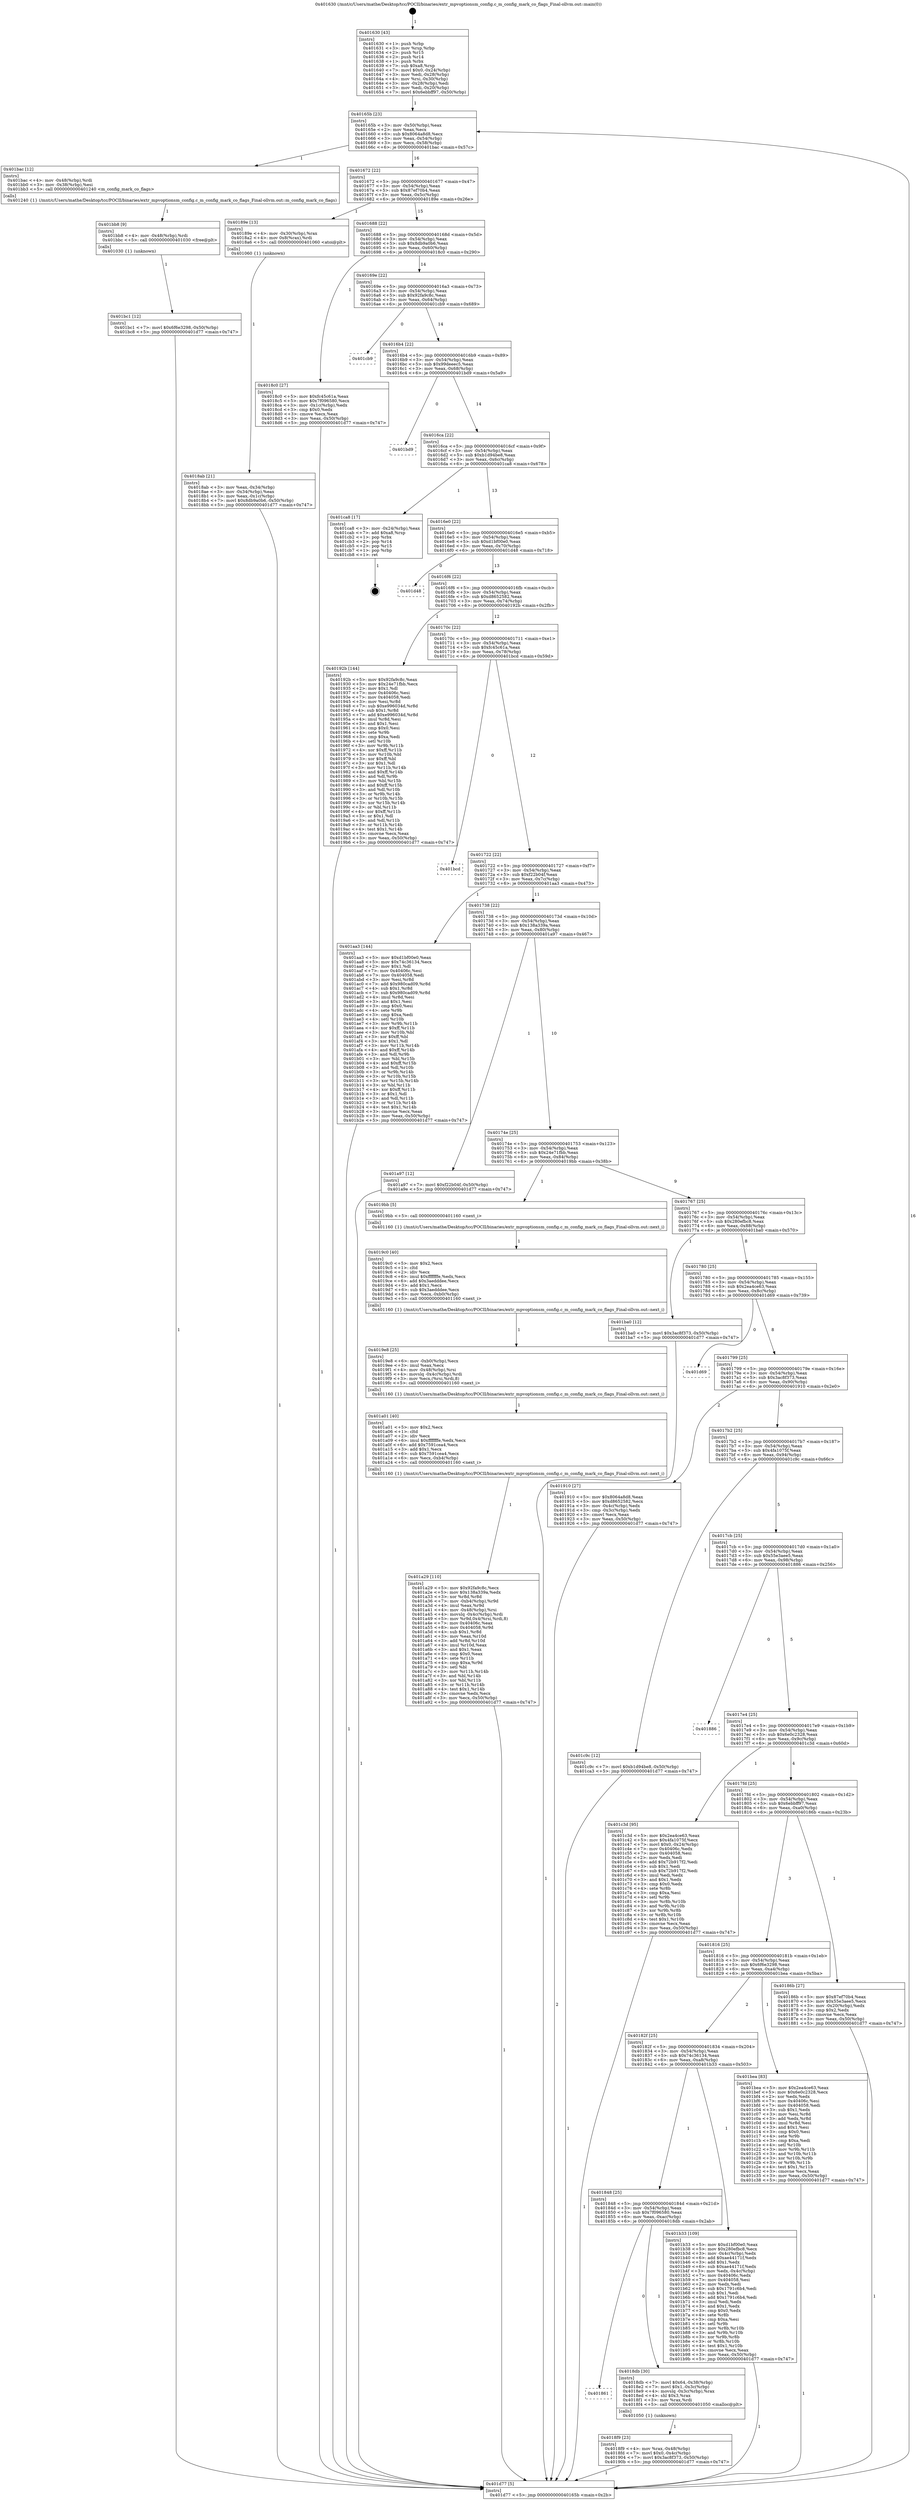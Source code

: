 digraph "0x401630" {
  label = "0x401630 (/mnt/c/Users/mathe/Desktop/tcc/POCII/binaries/extr_mpvoptionsm_config.c_m_config_mark_co_flags_Final-ollvm.out::main(0))"
  labelloc = "t"
  node[shape=record]

  Entry [label="",width=0.3,height=0.3,shape=circle,fillcolor=black,style=filled]
  "0x40165b" [label="{
     0x40165b [23]\l
     | [instrs]\l
     &nbsp;&nbsp;0x40165b \<+3\>: mov -0x50(%rbp),%eax\l
     &nbsp;&nbsp;0x40165e \<+2\>: mov %eax,%ecx\l
     &nbsp;&nbsp;0x401660 \<+6\>: sub $0x8064a8d8,%ecx\l
     &nbsp;&nbsp;0x401666 \<+3\>: mov %eax,-0x54(%rbp)\l
     &nbsp;&nbsp;0x401669 \<+3\>: mov %ecx,-0x58(%rbp)\l
     &nbsp;&nbsp;0x40166c \<+6\>: je 0000000000401bac \<main+0x57c\>\l
  }"]
  "0x401bac" [label="{
     0x401bac [12]\l
     | [instrs]\l
     &nbsp;&nbsp;0x401bac \<+4\>: mov -0x48(%rbp),%rdi\l
     &nbsp;&nbsp;0x401bb0 \<+3\>: mov -0x38(%rbp),%esi\l
     &nbsp;&nbsp;0x401bb3 \<+5\>: call 0000000000401240 \<m_config_mark_co_flags\>\l
     | [calls]\l
     &nbsp;&nbsp;0x401240 \{1\} (/mnt/c/Users/mathe/Desktop/tcc/POCII/binaries/extr_mpvoptionsm_config.c_m_config_mark_co_flags_Final-ollvm.out::m_config_mark_co_flags)\l
  }"]
  "0x401672" [label="{
     0x401672 [22]\l
     | [instrs]\l
     &nbsp;&nbsp;0x401672 \<+5\>: jmp 0000000000401677 \<main+0x47\>\l
     &nbsp;&nbsp;0x401677 \<+3\>: mov -0x54(%rbp),%eax\l
     &nbsp;&nbsp;0x40167a \<+5\>: sub $0x87ef70b4,%eax\l
     &nbsp;&nbsp;0x40167f \<+3\>: mov %eax,-0x5c(%rbp)\l
     &nbsp;&nbsp;0x401682 \<+6\>: je 000000000040189e \<main+0x26e\>\l
  }"]
  Exit [label="",width=0.3,height=0.3,shape=circle,fillcolor=black,style=filled,peripheries=2]
  "0x40189e" [label="{
     0x40189e [13]\l
     | [instrs]\l
     &nbsp;&nbsp;0x40189e \<+4\>: mov -0x30(%rbp),%rax\l
     &nbsp;&nbsp;0x4018a2 \<+4\>: mov 0x8(%rax),%rdi\l
     &nbsp;&nbsp;0x4018a6 \<+5\>: call 0000000000401060 \<atoi@plt\>\l
     | [calls]\l
     &nbsp;&nbsp;0x401060 \{1\} (unknown)\l
  }"]
  "0x401688" [label="{
     0x401688 [22]\l
     | [instrs]\l
     &nbsp;&nbsp;0x401688 \<+5\>: jmp 000000000040168d \<main+0x5d\>\l
     &nbsp;&nbsp;0x40168d \<+3\>: mov -0x54(%rbp),%eax\l
     &nbsp;&nbsp;0x401690 \<+5\>: sub $0x8db9a0b6,%eax\l
     &nbsp;&nbsp;0x401695 \<+3\>: mov %eax,-0x60(%rbp)\l
     &nbsp;&nbsp;0x401698 \<+6\>: je 00000000004018c0 \<main+0x290\>\l
  }"]
  "0x401bc1" [label="{
     0x401bc1 [12]\l
     | [instrs]\l
     &nbsp;&nbsp;0x401bc1 \<+7\>: movl $0x6f6e3298,-0x50(%rbp)\l
     &nbsp;&nbsp;0x401bc8 \<+5\>: jmp 0000000000401d77 \<main+0x747\>\l
  }"]
  "0x4018c0" [label="{
     0x4018c0 [27]\l
     | [instrs]\l
     &nbsp;&nbsp;0x4018c0 \<+5\>: mov $0xfc45c61a,%eax\l
     &nbsp;&nbsp;0x4018c5 \<+5\>: mov $0x7f096580,%ecx\l
     &nbsp;&nbsp;0x4018ca \<+3\>: mov -0x1c(%rbp),%edx\l
     &nbsp;&nbsp;0x4018cd \<+3\>: cmp $0x0,%edx\l
     &nbsp;&nbsp;0x4018d0 \<+3\>: cmove %ecx,%eax\l
     &nbsp;&nbsp;0x4018d3 \<+3\>: mov %eax,-0x50(%rbp)\l
     &nbsp;&nbsp;0x4018d6 \<+5\>: jmp 0000000000401d77 \<main+0x747\>\l
  }"]
  "0x40169e" [label="{
     0x40169e [22]\l
     | [instrs]\l
     &nbsp;&nbsp;0x40169e \<+5\>: jmp 00000000004016a3 \<main+0x73\>\l
     &nbsp;&nbsp;0x4016a3 \<+3\>: mov -0x54(%rbp),%eax\l
     &nbsp;&nbsp;0x4016a6 \<+5\>: sub $0x92fa9c8c,%eax\l
     &nbsp;&nbsp;0x4016ab \<+3\>: mov %eax,-0x64(%rbp)\l
     &nbsp;&nbsp;0x4016ae \<+6\>: je 0000000000401cb9 \<main+0x689\>\l
  }"]
  "0x401bb8" [label="{
     0x401bb8 [9]\l
     | [instrs]\l
     &nbsp;&nbsp;0x401bb8 \<+4\>: mov -0x48(%rbp),%rdi\l
     &nbsp;&nbsp;0x401bbc \<+5\>: call 0000000000401030 \<free@plt\>\l
     | [calls]\l
     &nbsp;&nbsp;0x401030 \{1\} (unknown)\l
  }"]
  "0x401cb9" [label="{
     0x401cb9\l
  }", style=dashed]
  "0x4016b4" [label="{
     0x4016b4 [22]\l
     | [instrs]\l
     &nbsp;&nbsp;0x4016b4 \<+5\>: jmp 00000000004016b9 \<main+0x89\>\l
     &nbsp;&nbsp;0x4016b9 \<+3\>: mov -0x54(%rbp),%eax\l
     &nbsp;&nbsp;0x4016bc \<+5\>: sub $0x99deeec5,%eax\l
     &nbsp;&nbsp;0x4016c1 \<+3\>: mov %eax,-0x68(%rbp)\l
     &nbsp;&nbsp;0x4016c4 \<+6\>: je 0000000000401bd9 \<main+0x5a9\>\l
  }"]
  "0x401a29" [label="{
     0x401a29 [110]\l
     | [instrs]\l
     &nbsp;&nbsp;0x401a29 \<+5\>: mov $0x92fa9c8c,%ecx\l
     &nbsp;&nbsp;0x401a2e \<+5\>: mov $0x138a339a,%edx\l
     &nbsp;&nbsp;0x401a33 \<+3\>: xor %r8d,%r8d\l
     &nbsp;&nbsp;0x401a36 \<+7\>: mov -0xb4(%rbp),%r9d\l
     &nbsp;&nbsp;0x401a3d \<+4\>: imul %eax,%r9d\l
     &nbsp;&nbsp;0x401a41 \<+4\>: mov -0x48(%rbp),%rsi\l
     &nbsp;&nbsp;0x401a45 \<+4\>: movslq -0x4c(%rbp),%rdi\l
     &nbsp;&nbsp;0x401a49 \<+5\>: mov %r9d,0x4(%rsi,%rdi,8)\l
     &nbsp;&nbsp;0x401a4e \<+7\>: mov 0x40406c,%eax\l
     &nbsp;&nbsp;0x401a55 \<+8\>: mov 0x404058,%r9d\l
     &nbsp;&nbsp;0x401a5d \<+4\>: sub $0x1,%r8d\l
     &nbsp;&nbsp;0x401a61 \<+3\>: mov %eax,%r10d\l
     &nbsp;&nbsp;0x401a64 \<+3\>: add %r8d,%r10d\l
     &nbsp;&nbsp;0x401a67 \<+4\>: imul %r10d,%eax\l
     &nbsp;&nbsp;0x401a6b \<+3\>: and $0x1,%eax\l
     &nbsp;&nbsp;0x401a6e \<+3\>: cmp $0x0,%eax\l
     &nbsp;&nbsp;0x401a71 \<+4\>: sete %r11b\l
     &nbsp;&nbsp;0x401a75 \<+4\>: cmp $0xa,%r9d\l
     &nbsp;&nbsp;0x401a79 \<+3\>: setl %bl\l
     &nbsp;&nbsp;0x401a7c \<+3\>: mov %r11b,%r14b\l
     &nbsp;&nbsp;0x401a7f \<+3\>: and %bl,%r14b\l
     &nbsp;&nbsp;0x401a82 \<+3\>: xor %bl,%r11b\l
     &nbsp;&nbsp;0x401a85 \<+3\>: or %r11b,%r14b\l
     &nbsp;&nbsp;0x401a88 \<+4\>: test $0x1,%r14b\l
     &nbsp;&nbsp;0x401a8c \<+3\>: cmovne %edx,%ecx\l
     &nbsp;&nbsp;0x401a8f \<+3\>: mov %ecx,-0x50(%rbp)\l
     &nbsp;&nbsp;0x401a92 \<+5\>: jmp 0000000000401d77 \<main+0x747\>\l
  }"]
  "0x401bd9" [label="{
     0x401bd9\l
  }", style=dashed]
  "0x4016ca" [label="{
     0x4016ca [22]\l
     | [instrs]\l
     &nbsp;&nbsp;0x4016ca \<+5\>: jmp 00000000004016cf \<main+0x9f\>\l
     &nbsp;&nbsp;0x4016cf \<+3\>: mov -0x54(%rbp),%eax\l
     &nbsp;&nbsp;0x4016d2 \<+5\>: sub $0xb1d94be8,%eax\l
     &nbsp;&nbsp;0x4016d7 \<+3\>: mov %eax,-0x6c(%rbp)\l
     &nbsp;&nbsp;0x4016da \<+6\>: je 0000000000401ca8 \<main+0x678\>\l
  }"]
  "0x401a01" [label="{
     0x401a01 [40]\l
     | [instrs]\l
     &nbsp;&nbsp;0x401a01 \<+5\>: mov $0x2,%ecx\l
     &nbsp;&nbsp;0x401a06 \<+1\>: cltd\l
     &nbsp;&nbsp;0x401a07 \<+2\>: idiv %ecx\l
     &nbsp;&nbsp;0x401a09 \<+6\>: imul $0xfffffffe,%edx,%ecx\l
     &nbsp;&nbsp;0x401a0f \<+6\>: add $0x7591cea4,%ecx\l
     &nbsp;&nbsp;0x401a15 \<+3\>: add $0x1,%ecx\l
     &nbsp;&nbsp;0x401a18 \<+6\>: sub $0x7591cea4,%ecx\l
     &nbsp;&nbsp;0x401a1e \<+6\>: mov %ecx,-0xb4(%rbp)\l
     &nbsp;&nbsp;0x401a24 \<+5\>: call 0000000000401160 \<next_i\>\l
     | [calls]\l
     &nbsp;&nbsp;0x401160 \{1\} (/mnt/c/Users/mathe/Desktop/tcc/POCII/binaries/extr_mpvoptionsm_config.c_m_config_mark_co_flags_Final-ollvm.out::next_i)\l
  }"]
  "0x401ca8" [label="{
     0x401ca8 [17]\l
     | [instrs]\l
     &nbsp;&nbsp;0x401ca8 \<+3\>: mov -0x24(%rbp),%eax\l
     &nbsp;&nbsp;0x401cab \<+7\>: add $0xa8,%rsp\l
     &nbsp;&nbsp;0x401cb2 \<+1\>: pop %rbx\l
     &nbsp;&nbsp;0x401cb3 \<+2\>: pop %r14\l
     &nbsp;&nbsp;0x401cb5 \<+2\>: pop %r15\l
     &nbsp;&nbsp;0x401cb7 \<+1\>: pop %rbp\l
     &nbsp;&nbsp;0x401cb8 \<+1\>: ret\l
  }"]
  "0x4016e0" [label="{
     0x4016e0 [22]\l
     | [instrs]\l
     &nbsp;&nbsp;0x4016e0 \<+5\>: jmp 00000000004016e5 \<main+0xb5\>\l
     &nbsp;&nbsp;0x4016e5 \<+3\>: mov -0x54(%rbp),%eax\l
     &nbsp;&nbsp;0x4016e8 \<+5\>: sub $0xd1bf00e0,%eax\l
     &nbsp;&nbsp;0x4016ed \<+3\>: mov %eax,-0x70(%rbp)\l
     &nbsp;&nbsp;0x4016f0 \<+6\>: je 0000000000401d48 \<main+0x718\>\l
  }"]
  "0x4019e8" [label="{
     0x4019e8 [25]\l
     | [instrs]\l
     &nbsp;&nbsp;0x4019e8 \<+6\>: mov -0xb0(%rbp),%ecx\l
     &nbsp;&nbsp;0x4019ee \<+3\>: imul %eax,%ecx\l
     &nbsp;&nbsp;0x4019f1 \<+4\>: mov -0x48(%rbp),%rsi\l
     &nbsp;&nbsp;0x4019f5 \<+4\>: movslq -0x4c(%rbp),%rdi\l
     &nbsp;&nbsp;0x4019f9 \<+3\>: mov %ecx,(%rsi,%rdi,8)\l
     &nbsp;&nbsp;0x4019fc \<+5\>: call 0000000000401160 \<next_i\>\l
     | [calls]\l
     &nbsp;&nbsp;0x401160 \{1\} (/mnt/c/Users/mathe/Desktop/tcc/POCII/binaries/extr_mpvoptionsm_config.c_m_config_mark_co_flags_Final-ollvm.out::next_i)\l
  }"]
  "0x401d48" [label="{
     0x401d48\l
  }", style=dashed]
  "0x4016f6" [label="{
     0x4016f6 [22]\l
     | [instrs]\l
     &nbsp;&nbsp;0x4016f6 \<+5\>: jmp 00000000004016fb \<main+0xcb\>\l
     &nbsp;&nbsp;0x4016fb \<+3\>: mov -0x54(%rbp),%eax\l
     &nbsp;&nbsp;0x4016fe \<+5\>: sub $0xd8652582,%eax\l
     &nbsp;&nbsp;0x401703 \<+3\>: mov %eax,-0x74(%rbp)\l
     &nbsp;&nbsp;0x401706 \<+6\>: je 000000000040192b \<main+0x2fb\>\l
  }"]
  "0x4019c0" [label="{
     0x4019c0 [40]\l
     | [instrs]\l
     &nbsp;&nbsp;0x4019c0 \<+5\>: mov $0x2,%ecx\l
     &nbsp;&nbsp;0x4019c5 \<+1\>: cltd\l
     &nbsp;&nbsp;0x4019c6 \<+2\>: idiv %ecx\l
     &nbsp;&nbsp;0x4019c8 \<+6\>: imul $0xfffffffe,%edx,%ecx\l
     &nbsp;&nbsp;0x4019ce \<+6\>: add $0x3aedddee,%ecx\l
     &nbsp;&nbsp;0x4019d4 \<+3\>: add $0x1,%ecx\l
     &nbsp;&nbsp;0x4019d7 \<+6\>: sub $0x3aedddee,%ecx\l
     &nbsp;&nbsp;0x4019dd \<+6\>: mov %ecx,-0xb0(%rbp)\l
     &nbsp;&nbsp;0x4019e3 \<+5\>: call 0000000000401160 \<next_i\>\l
     | [calls]\l
     &nbsp;&nbsp;0x401160 \{1\} (/mnt/c/Users/mathe/Desktop/tcc/POCII/binaries/extr_mpvoptionsm_config.c_m_config_mark_co_flags_Final-ollvm.out::next_i)\l
  }"]
  "0x40192b" [label="{
     0x40192b [144]\l
     | [instrs]\l
     &nbsp;&nbsp;0x40192b \<+5\>: mov $0x92fa9c8c,%eax\l
     &nbsp;&nbsp;0x401930 \<+5\>: mov $0x24e71fbb,%ecx\l
     &nbsp;&nbsp;0x401935 \<+2\>: mov $0x1,%dl\l
     &nbsp;&nbsp;0x401937 \<+7\>: mov 0x40406c,%esi\l
     &nbsp;&nbsp;0x40193e \<+7\>: mov 0x404058,%edi\l
     &nbsp;&nbsp;0x401945 \<+3\>: mov %esi,%r8d\l
     &nbsp;&nbsp;0x401948 \<+7\>: sub $0xe996034d,%r8d\l
     &nbsp;&nbsp;0x40194f \<+4\>: sub $0x1,%r8d\l
     &nbsp;&nbsp;0x401953 \<+7\>: add $0xe996034d,%r8d\l
     &nbsp;&nbsp;0x40195a \<+4\>: imul %r8d,%esi\l
     &nbsp;&nbsp;0x40195e \<+3\>: and $0x1,%esi\l
     &nbsp;&nbsp;0x401961 \<+3\>: cmp $0x0,%esi\l
     &nbsp;&nbsp;0x401964 \<+4\>: sete %r9b\l
     &nbsp;&nbsp;0x401968 \<+3\>: cmp $0xa,%edi\l
     &nbsp;&nbsp;0x40196b \<+4\>: setl %r10b\l
     &nbsp;&nbsp;0x40196f \<+3\>: mov %r9b,%r11b\l
     &nbsp;&nbsp;0x401972 \<+4\>: xor $0xff,%r11b\l
     &nbsp;&nbsp;0x401976 \<+3\>: mov %r10b,%bl\l
     &nbsp;&nbsp;0x401979 \<+3\>: xor $0xff,%bl\l
     &nbsp;&nbsp;0x40197c \<+3\>: xor $0x1,%dl\l
     &nbsp;&nbsp;0x40197f \<+3\>: mov %r11b,%r14b\l
     &nbsp;&nbsp;0x401982 \<+4\>: and $0xff,%r14b\l
     &nbsp;&nbsp;0x401986 \<+3\>: and %dl,%r9b\l
     &nbsp;&nbsp;0x401989 \<+3\>: mov %bl,%r15b\l
     &nbsp;&nbsp;0x40198c \<+4\>: and $0xff,%r15b\l
     &nbsp;&nbsp;0x401990 \<+3\>: and %dl,%r10b\l
     &nbsp;&nbsp;0x401993 \<+3\>: or %r9b,%r14b\l
     &nbsp;&nbsp;0x401996 \<+3\>: or %r10b,%r15b\l
     &nbsp;&nbsp;0x401999 \<+3\>: xor %r15b,%r14b\l
     &nbsp;&nbsp;0x40199c \<+3\>: or %bl,%r11b\l
     &nbsp;&nbsp;0x40199f \<+4\>: xor $0xff,%r11b\l
     &nbsp;&nbsp;0x4019a3 \<+3\>: or $0x1,%dl\l
     &nbsp;&nbsp;0x4019a6 \<+3\>: and %dl,%r11b\l
     &nbsp;&nbsp;0x4019a9 \<+3\>: or %r11b,%r14b\l
     &nbsp;&nbsp;0x4019ac \<+4\>: test $0x1,%r14b\l
     &nbsp;&nbsp;0x4019b0 \<+3\>: cmovne %ecx,%eax\l
     &nbsp;&nbsp;0x4019b3 \<+3\>: mov %eax,-0x50(%rbp)\l
     &nbsp;&nbsp;0x4019b6 \<+5\>: jmp 0000000000401d77 \<main+0x747\>\l
  }"]
  "0x40170c" [label="{
     0x40170c [22]\l
     | [instrs]\l
     &nbsp;&nbsp;0x40170c \<+5\>: jmp 0000000000401711 \<main+0xe1\>\l
     &nbsp;&nbsp;0x401711 \<+3\>: mov -0x54(%rbp),%eax\l
     &nbsp;&nbsp;0x401714 \<+5\>: sub $0xfc45c61a,%eax\l
     &nbsp;&nbsp;0x401719 \<+3\>: mov %eax,-0x78(%rbp)\l
     &nbsp;&nbsp;0x40171c \<+6\>: je 0000000000401bcd \<main+0x59d\>\l
  }"]
  "0x4018f9" [label="{
     0x4018f9 [23]\l
     | [instrs]\l
     &nbsp;&nbsp;0x4018f9 \<+4\>: mov %rax,-0x48(%rbp)\l
     &nbsp;&nbsp;0x4018fd \<+7\>: movl $0x0,-0x4c(%rbp)\l
     &nbsp;&nbsp;0x401904 \<+7\>: movl $0x3ac8f373,-0x50(%rbp)\l
     &nbsp;&nbsp;0x40190b \<+5\>: jmp 0000000000401d77 \<main+0x747\>\l
  }"]
  "0x401bcd" [label="{
     0x401bcd\l
  }", style=dashed]
  "0x401722" [label="{
     0x401722 [22]\l
     | [instrs]\l
     &nbsp;&nbsp;0x401722 \<+5\>: jmp 0000000000401727 \<main+0xf7\>\l
     &nbsp;&nbsp;0x401727 \<+3\>: mov -0x54(%rbp),%eax\l
     &nbsp;&nbsp;0x40172a \<+5\>: sub $0xf22b04f,%eax\l
     &nbsp;&nbsp;0x40172f \<+3\>: mov %eax,-0x7c(%rbp)\l
     &nbsp;&nbsp;0x401732 \<+6\>: je 0000000000401aa3 \<main+0x473\>\l
  }"]
  "0x401861" [label="{
     0x401861\l
  }", style=dashed]
  "0x401aa3" [label="{
     0x401aa3 [144]\l
     | [instrs]\l
     &nbsp;&nbsp;0x401aa3 \<+5\>: mov $0xd1bf00e0,%eax\l
     &nbsp;&nbsp;0x401aa8 \<+5\>: mov $0x74c36134,%ecx\l
     &nbsp;&nbsp;0x401aad \<+2\>: mov $0x1,%dl\l
     &nbsp;&nbsp;0x401aaf \<+7\>: mov 0x40406c,%esi\l
     &nbsp;&nbsp;0x401ab6 \<+7\>: mov 0x404058,%edi\l
     &nbsp;&nbsp;0x401abd \<+3\>: mov %esi,%r8d\l
     &nbsp;&nbsp;0x401ac0 \<+7\>: add $0x980cad09,%r8d\l
     &nbsp;&nbsp;0x401ac7 \<+4\>: sub $0x1,%r8d\l
     &nbsp;&nbsp;0x401acb \<+7\>: sub $0x980cad09,%r8d\l
     &nbsp;&nbsp;0x401ad2 \<+4\>: imul %r8d,%esi\l
     &nbsp;&nbsp;0x401ad6 \<+3\>: and $0x1,%esi\l
     &nbsp;&nbsp;0x401ad9 \<+3\>: cmp $0x0,%esi\l
     &nbsp;&nbsp;0x401adc \<+4\>: sete %r9b\l
     &nbsp;&nbsp;0x401ae0 \<+3\>: cmp $0xa,%edi\l
     &nbsp;&nbsp;0x401ae3 \<+4\>: setl %r10b\l
     &nbsp;&nbsp;0x401ae7 \<+3\>: mov %r9b,%r11b\l
     &nbsp;&nbsp;0x401aea \<+4\>: xor $0xff,%r11b\l
     &nbsp;&nbsp;0x401aee \<+3\>: mov %r10b,%bl\l
     &nbsp;&nbsp;0x401af1 \<+3\>: xor $0xff,%bl\l
     &nbsp;&nbsp;0x401af4 \<+3\>: xor $0x1,%dl\l
     &nbsp;&nbsp;0x401af7 \<+3\>: mov %r11b,%r14b\l
     &nbsp;&nbsp;0x401afa \<+4\>: and $0xff,%r14b\l
     &nbsp;&nbsp;0x401afe \<+3\>: and %dl,%r9b\l
     &nbsp;&nbsp;0x401b01 \<+3\>: mov %bl,%r15b\l
     &nbsp;&nbsp;0x401b04 \<+4\>: and $0xff,%r15b\l
     &nbsp;&nbsp;0x401b08 \<+3\>: and %dl,%r10b\l
     &nbsp;&nbsp;0x401b0b \<+3\>: or %r9b,%r14b\l
     &nbsp;&nbsp;0x401b0e \<+3\>: or %r10b,%r15b\l
     &nbsp;&nbsp;0x401b11 \<+3\>: xor %r15b,%r14b\l
     &nbsp;&nbsp;0x401b14 \<+3\>: or %bl,%r11b\l
     &nbsp;&nbsp;0x401b17 \<+4\>: xor $0xff,%r11b\l
     &nbsp;&nbsp;0x401b1b \<+3\>: or $0x1,%dl\l
     &nbsp;&nbsp;0x401b1e \<+3\>: and %dl,%r11b\l
     &nbsp;&nbsp;0x401b21 \<+3\>: or %r11b,%r14b\l
     &nbsp;&nbsp;0x401b24 \<+4\>: test $0x1,%r14b\l
     &nbsp;&nbsp;0x401b28 \<+3\>: cmovne %ecx,%eax\l
     &nbsp;&nbsp;0x401b2b \<+3\>: mov %eax,-0x50(%rbp)\l
     &nbsp;&nbsp;0x401b2e \<+5\>: jmp 0000000000401d77 \<main+0x747\>\l
  }"]
  "0x401738" [label="{
     0x401738 [22]\l
     | [instrs]\l
     &nbsp;&nbsp;0x401738 \<+5\>: jmp 000000000040173d \<main+0x10d\>\l
     &nbsp;&nbsp;0x40173d \<+3\>: mov -0x54(%rbp),%eax\l
     &nbsp;&nbsp;0x401740 \<+5\>: sub $0x138a339a,%eax\l
     &nbsp;&nbsp;0x401745 \<+3\>: mov %eax,-0x80(%rbp)\l
     &nbsp;&nbsp;0x401748 \<+6\>: je 0000000000401a97 \<main+0x467\>\l
  }"]
  "0x4018db" [label="{
     0x4018db [30]\l
     | [instrs]\l
     &nbsp;&nbsp;0x4018db \<+7\>: movl $0x64,-0x38(%rbp)\l
     &nbsp;&nbsp;0x4018e2 \<+7\>: movl $0x1,-0x3c(%rbp)\l
     &nbsp;&nbsp;0x4018e9 \<+4\>: movslq -0x3c(%rbp),%rax\l
     &nbsp;&nbsp;0x4018ed \<+4\>: shl $0x3,%rax\l
     &nbsp;&nbsp;0x4018f1 \<+3\>: mov %rax,%rdi\l
     &nbsp;&nbsp;0x4018f4 \<+5\>: call 0000000000401050 \<malloc@plt\>\l
     | [calls]\l
     &nbsp;&nbsp;0x401050 \{1\} (unknown)\l
  }"]
  "0x401a97" [label="{
     0x401a97 [12]\l
     | [instrs]\l
     &nbsp;&nbsp;0x401a97 \<+7\>: movl $0xf22b04f,-0x50(%rbp)\l
     &nbsp;&nbsp;0x401a9e \<+5\>: jmp 0000000000401d77 \<main+0x747\>\l
  }"]
  "0x40174e" [label="{
     0x40174e [25]\l
     | [instrs]\l
     &nbsp;&nbsp;0x40174e \<+5\>: jmp 0000000000401753 \<main+0x123\>\l
     &nbsp;&nbsp;0x401753 \<+3\>: mov -0x54(%rbp),%eax\l
     &nbsp;&nbsp;0x401756 \<+5\>: sub $0x24e71fbb,%eax\l
     &nbsp;&nbsp;0x40175b \<+6\>: mov %eax,-0x84(%rbp)\l
     &nbsp;&nbsp;0x401761 \<+6\>: je 00000000004019bb \<main+0x38b\>\l
  }"]
  "0x401848" [label="{
     0x401848 [25]\l
     | [instrs]\l
     &nbsp;&nbsp;0x401848 \<+5\>: jmp 000000000040184d \<main+0x21d\>\l
     &nbsp;&nbsp;0x40184d \<+3\>: mov -0x54(%rbp),%eax\l
     &nbsp;&nbsp;0x401850 \<+5\>: sub $0x7f096580,%eax\l
     &nbsp;&nbsp;0x401855 \<+6\>: mov %eax,-0xac(%rbp)\l
     &nbsp;&nbsp;0x40185b \<+6\>: je 00000000004018db \<main+0x2ab\>\l
  }"]
  "0x4019bb" [label="{
     0x4019bb [5]\l
     | [instrs]\l
     &nbsp;&nbsp;0x4019bb \<+5\>: call 0000000000401160 \<next_i\>\l
     | [calls]\l
     &nbsp;&nbsp;0x401160 \{1\} (/mnt/c/Users/mathe/Desktop/tcc/POCII/binaries/extr_mpvoptionsm_config.c_m_config_mark_co_flags_Final-ollvm.out::next_i)\l
  }"]
  "0x401767" [label="{
     0x401767 [25]\l
     | [instrs]\l
     &nbsp;&nbsp;0x401767 \<+5\>: jmp 000000000040176c \<main+0x13c\>\l
     &nbsp;&nbsp;0x40176c \<+3\>: mov -0x54(%rbp),%eax\l
     &nbsp;&nbsp;0x40176f \<+5\>: sub $0x280efbc8,%eax\l
     &nbsp;&nbsp;0x401774 \<+6\>: mov %eax,-0x88(%rbp)\l
     &nbsp;&nbsp;0x40177a \<+6\>: je 0000000000401ba0 \<main+0x570\>\l
  }"]
  "0x401b33" [label="{
     0x401b33 [109]\l
     | [instrs]\l
     &nbsp;&nbsp;0x401b33 \<+5\>: mov $0xd1bf00e0,%eax\l
     &nbsp;&nbsp;0x401b38 \<+5\>: mov $0x280efbc8,%ecx\l
     &nbsp;&nbsp;0x401b3d \<+3\>: mov -0x4c(%rbp),%edx\l
     &nbsp;&nbsp;0x401b40 \<+6\>: add $0xae44171f,%edx\l
     &nbsp;&nbsp;0x401b46 \<+3\>: add $0x1,%edx\l
     &nbsp;&nbsp;0x401b49 \<+6\>: sub $0xae44171f,%edx\l
     &nbsp;&nbsp;0x401b4f \<+3\>: mov %edx,-0x4c(%rbp)\l
     &nbsp;&nbsp;0x401b52 \<+7\>: mov 0x40406c,%edx\l
     &nbsp;&nbsp;0x401b59 \<+7\>: mov 0x404058,%esi\l
     &nbsp;&nbsp;0x401b60 \<+2\>: mov %edx,%edi\l
     &nbsp;&nbsp;0x401b62 \<+6\>: sub $0x1791c6b4,%edi\l
     &nbsp;&nbsp;0x401b68 \<+3\>: sub $0x1,%edi\l
     &nbsp;&nbsp;0x401b6b \<+6\>: add $0x1791c6b4,%edi\l
     &nbsp;&nbsp;0x401b71 \<+3\>: imul %edi,%edx\l
     &nbsp;&nbsp;0x401b74 \<+3\>: and $0x1,%edx\l
     &nbsp;&nbsp;0x401b77 \<+3\>: cmp $0x0,%edx\l
     &nbsp;&nbsp;0x401b7a \<+4\>: sete %r8b\l
     &nbsp;&nbsp;0x401b7e \<+3\>: cmp $0xa,%esi\l
     &nbsp;&nbsp;0x401b81 \<+4\>: setl %r9b\l
     &nbsp;&nbsp;0x401b85 \<+3\>: mov %r8b,%r10b\l
     &nbsp;&nbsp;0x401b88 \<+3\>: and %r9b,%r10b\l
     &nbsp;&nbsp;0x401b8b \<+3\>: xor %r9b,%r8b\l
     &nbsp;&nbsp;0x401b8e \<+3\>: or %r8b,%r10b\l
     &nbsp;&nbsp;0x401b91 \<+4\>: test $0x1,%r10b\l
     &nbsp;&nbsp;0x401b95 \<+3\>: cmovne %ecx,%eax\l
     &nbsp;&nbsp;0x401b98 \<+3\>: mov %eax,-0x50(%rbp)\l
     &nbsp;&nbsp;0x401b9b \<+5\>: jmp 0000000000401d77 \<main+0x747\>\l
  }"]
  "0x401ba0" [label="{
     0x401ba0 [12]\l
     | [instrs]\l
     &nbsp;&nbsp;0x401ba0 \<+7\>: movl $0x3ac8f373,-0x50(%rbp)\l
     &nbsp;&nbsp;0x401ba7 \<+5\>: jmp 0000000000401d77 \<main+0x747\>\l
  }"]
  "0x401780" [label="{
     0x401780 [25]\l
     | [instrs]\l
     &nbsp;&nbsp;0x401780 \<+5\>: jmp 0000000000401785 \<main+0x155\>\l
     &nbsp;&nbsp;0x401785 \<+3\>: mov -0x54(%rbp),%eax\l
     &nbsp;&nbsp;0x401788 \<+5\>: sub $0x2ea4ce63,%eax\l
     &nbsp;&nbsp;0x40178d \<+6\>: mov %eax,-0x8c(%rbp)\l
     &nbsp;&nbsp;0x401793 \<+6\>: je 0000000000401d69 \<main+0x739\>\l
  }"]
  "0x40182f" [label="{
     0x40182f [25]\l
     | [instrs]\l
     &nbsp;&nbsp;0x40182f \<+5\>: jmp 0000000000401834 \<main+0x204\>\l
     &nbsp;&nbsp;0x401834 \<+3\>: mov -0x54(%rbp),%eax\l
     &nbsp;&nbsp;0x401837 \<+5\>: sub $0x74c36134,%eax\l
     &nbsp;&nbsp;0x40183c \<+6\>: mov %eax,-0xa8(%rbp)\l
     &nbsp;&nbsp;0x401842 \<+6\>: je 0000000000401b33 \<main+0x503\>\l
  }"]
  "0x401d69" [label="{
     0x401d69\l
  }", style=dashed]
  "0x401799" [label="{
     0x401799 [25]\l
     | [instrs]\l
     &nbsp;&nbsp;0x401799 \<+5\>: jmp 000000000040179e \<main+0x16e\>\l
     &nbsp;&nbsp;0x40179e \<+3\>: mov -0x54(%rbp),%eax\l
     &nbsp;&nbsp;0x4017a1 \<+5\>: sub $0x3ac8f373,%eax\l
     &nbsp;&nbsp;0x4017a6 \<+6\>: mov %eax,-0x90(%rbp)\l
     &nbsp;&nbsp;0x4017ac \<+6\>: je 0000000000401910 \<main+0x2e0\>\l
  }"]
  "0x401bea" [label="{
     0x401bea [83]\l
     | [instrs]\l
     &nbsp;&nbsp;0x401bea \<+5\>: mov $0x2ea4ce63,%eax\l
     &nbsp;&nbsp;0x401bef \<+5\>: mov $0x6e0c2328,%ecx\l
     &nbsp;&nbsp;0x401bf4 \<+2\>: xor %edx,%edx\l
     &nbsp;&nbsp;0x401bf6 \<+7\>: mov 0x40406c,%esi\l
     &nbsp;&nbsp;0x401bfd \<+7\>: mov 0x404058,%edi\l
     &nbsp;&nbsp;0x401c04 \<+3\>: sub $0x1,%edx\l
     &nbsp;&nbsp;0x401c07 \<+3\>: mov %esi,%r8d\l
     &nbsp;&nbsp;0x401c0a \<+3\>: add %edx,%r8d\l
     &nbsp;&nbsp;0x401c0d \<+4\>: imul %r8d,%esi\l
     &nbsp;&nbsp;0x401c11 \<+3\>: and $0x1,%esi\l
     &nbsp;&nbsp;0x401c14 \<+3\>: cmp $0x0,%esi\l
     &nbsp;&nbsp;0x401c17 \<+4\>: sete %r9b\l
     &nbsp;&nbsp;0x401c1b \<+3\>: cmp $0xa,%edi\l
     &nbsp;&nbsp;0x401c1e \<+4\>: setl %r10b\l
     &nbsp;&nbsp;0x401c22 \<+3\>: mov %r9b,%r11b\l
     &nbsp;&nbsp;0x401c25 \<+3\>: and %r10b,%r11b\l
     &nbsp;&nbsp;0x401c28 \<+3\>: xor %r10b,%r9b\l
     &nbsp;&nbsp;0x401c2b \<+3\>: or %r9b,%r11b\l
     &nbsp;&nbsp;0x401c2e \<+4\>: test $0x1,%r11b\l
     &nbsp;&nbsp;0x401c32 \<+3\>: cmovne %ecx,%eax\l
     &nbsp;&nbsp;0x401c35 \<+3\>: mov %eax,-0x50(%rbp)\l
     &nbsp;&nbsp;0x401c38 \<+5\>: jmp 0000000000401d77 \<main+0x747\>\l
  }"]
  "0x401910" [label="{
     0x401910 [27]\l
     | [instrs]\l
     &nbsp;&nbsp;0x401910 \<+5\>: mov $0x8064a8d8,%eax\l
     &nbsp;&nbsp;0x401915 \<+5\>: mov $0xd8652582,%ecx\l
     &nbsp;&nbsp;0x40191a \<+3\>: mov -0x4c(%rbp),%edx\l
     &nbsp;&nbsp;0x40191d \<+3\>: cmp -0x3c(%rbp),%edx\l
     &nbsp;&nbsp;0x401920 \<+3\>: cmovl %ecx,%eax\l
     &nbsp;&nbsp;0x401923 \<+3\>: mov %eax,-0x50(%rbp)\l
     &nbsp;&nbsp;0x401926 \<+5\>: jmp 0000000000401d77 \<main+0x747\>\l
  }"]
  "0x4017b2" [label="{
     0x4017b2 [25]\l
     | [instrs]\l
     &nbsp;&nbsp;0x4017b2 \<+5\>: jmp 00000000004017b7 \<main+0x187\>\l
     &nbsp;&nbsp;0x4017b7 \<+3\>: mov -0x54(%rbp),%eax\l
     &nbsp;&nbsp;0x4017ba \<+5\>: sub $0x4fa1075f,%eax\l
     &nbsp;&nbsp;0x4017bf \<+6\>: mov %eax,-0x94(%rbp)\l
     &nbsp;&nbsp;0x4017c5 \<+6\>: je 0000000000401c9c \<main+0x66c\>\l
  }"]
  "0x4018ab" [label="{
     0x4018ab [21]\l
     | [instrs]\l
     &nbsp;&nbsp;0x4018ab \<+3\>: mov %eax,-0x34(%rbp)\l
     &nbsp;&nbsp;0x4018ae \<+3\>: mov -0x34(%rbp),%eax\l
     &nbsp;&nbsp;0x4018b1 \<+3\>: mov %eax,-0x1c(%rbp)\l
     &nbsp;&nbsp;0x4018b4 \<+7\>: movl $0x8db9a0b6,-0x50(%rbp)\l
     &nbsp;&nbsp;0x4018bb \<+5\>: jmp 0000000000401d77 \<main+0x747\>\l
  }"]
  "0x401c9c" [label="{
     0x401c9c [12]\l
     | [instrs]\l
     &nbsp;&nbsp;0x401c9c \<+7\>: movl $0xb1d94be8,-0x50(%rbp)\l
     &nbsp;&nbsp;0x401ca3 \<+5\>: jmp 0000000000401d77 \<main+0x747\>\l
  }"]
  "0x4017cb" [label="{
     0x4017cb [25]\l
     | [instrs]\l
     &nbsp;&nbsp;0x4017cb \<+5\>: jmp 00000000004017d0 \<main+0x1a0\>\l
     &nbsp;&nbsp;0x4017d0 \<+3\>: mov -0x54(%rbp),%eax\l
     &nbsp;&nbsp;0x4017d3 \<+5\>: sub $0x55e3aee5,%eax\l
     &nbsp;&nbsp;0x4017d8 \<+6\>: mov %eax,-0x98(%rbp)\l
     &nbsp;&nbsp;0x4017de \<+6\>: je 0000000000401886 \<main+0x256\>\l
  }"]
  "0x401630" [label="{
     0x401630 [43]\l
     | [instrs]\l
     &nbsp;&nbsp;0x401630 \<+1\>: push %rbp\l
     &nbsp;&nbsp;0x401631 \<+3\>: mov %rsp,%rbp\l
     &nbsp;&nbsp;0x401634 \<+2\>: push %r15\l
     &nbsp;&nbsp;0x401636 \<+2\>: push %r14\l
     &nbsp;&nbsp;0x401638 \<+1\>: push %rbx\l
     &nbsp;&nbsp;0x401639 \<+7\>: sub $0xa8,%rsp\l
     &nbsp;&nbsp;0x401640 \<+7\>: movl $0x0,-0x24(%rbp)\l
     &nbsp;&nbsp;0x401647 \<+3\>: mov %edi,-0x28(%rbp)\l
     &nbsp;&nbsp;0x40164a \<+4\>: mov %rsi,-0x30(%rbp)\l
     &nbsp;&nbsp;0x40164e \<+3\>: mov -0x28(%rbp),%edi\l
     &nbsp;&nbsp;0x401651 \<+3\>: mov %edi,-0x20(%rbp)\l
     &nbsp;&nbsp;0x401654 \<+7\>: movl $0x6ebbff97,-0x50(%rbp)\l
  }"]
  "0x401886" [label="{
     0x401886\l
  }", style=dashed]
  "0x4017e4" [label="{
     0x4017e4 [25]\l
     | [instrs]\l
     &nbsp;&nbsp;0x4017e4 \<+5\>: jmp 00000000004017e9 \<main+0x1b9\>\l
     &nbsp;&nbsp;0x4017e9 \<+3\>: mov -0x54(%rbp),%eax\l
     &nbsp;&nbsp;0x4017ec \<+5\>: sub $0x6e0c2328,%eax\l
     &nbsp;&nbsp;0x4017f1 \<+6\>: mov %eax,-0x9c(%rbp)\l
     &nbsp;&nbsp;0x4017f7 \<+6\>: je 0000000000401c3d \<main+0x60d\>\l
  }"]
  "0x401d77" [label="{
     0x401d77 [5]\l
     | [instrs]\l
     &nbsp;&nbsp;0x401d77 \<+5\>: jmp 000000000040165b \<main+0x2b\>\l
  }"]
  "0x401c3d" [label="{
     0x401c3d [95]\l
     | [instrs]\l
     &nbsp;&nbsp;0x401c3d \<+5\>: mov $0x2ea4ce63,%eax\l
     &nbsp;&nbsp;0x401c42 \<+5\>: mov $0x4fa1075f,%ecx\l
     &nbsp;&nbsp;0x401c47 \<+7\>: movl $0x0,-0x24(%rbp)\l
     &nbsp;&nbsp;0x401c4e \<+7\>: mov 0x40406c,%edx\l
     &nbsp;&nbsp;0x401c55 \<+7\>: mov 0x404058,%esi\l
     &nbsp;&nbsp;0x401c5c \<+2\>: mov %edx,%edi\l
     &nbsp;&nbsp;0x401c5e \<+6\>: add $0x72b917f2,%edi\l
     &nbsp;&nbsp;0x401c64 \<+3\>: sub $0x1,%edi\l
     &nbsp;&nbsp;0x401c67 \<+6\>: sub $0x72b917f2,%edi\l
     &nbsp;&nbsp;0x401c6d \<+3\>: imul %edi,%edx\l
     &nbsp;&nbsp;0x401c70 \<+3\>: and $0x1,%edx\l
     &nbsp;&nbsp;0x401c73 \<+3\>: cmp $0x0,%edx\l
     &nbsp;&nbsp;0x401c76 \<+4\>: sete %r8b\l
     &nbsp;&nbsp;0x401c7a \<+3\>: cmp $0xa,%esi\l
     &nbsp;&nbsp;0x401c7d \<+4\>: setl %r9b\l
     &nbsp;&nbsp;0x401c81 \<+3\>: mov %r8b,%r10b\l
     &nbsp;&nbsp;0x401c84 \<+3\>: and %r9b,%r10b\l
     &nbsp;&nbsp;0x401c87 \<+3\>: xor %r9b,%r8b\l
     &nbsp;&nbsp;0x401c8a \<+3\>: or %r8b,%r10b\l
     &nbsp;&nbsp;0x401c8d \<+4\>: test $0x1,%r10b\l
     &nbsp;&nbsp;0x401c91 \<+3\>: cmovne %ecx,%eax\l
     &nbsp;&nbsp;0x401c94 \<+3\>: mov %eax,-0x50(%rbp)\l
     &nbsp;&nbsp;0x401c97 \<+5\>: jmp 0000000000401d77 \<main+0x747\>\l
  }"]
  "0x4017fd" [label="{
     0x4017fd [25]\l
     | [instrs]\l
     &nbsp;&nbsp;0x4017fd \<+5\>: jmp 0000000000401802 \<main+0x1d2\>\l
     &nbsp;&nbsp;0x401802 \<+3\>: mov -0x54(%rbp),%eax\l
     &nbsp;&nbsp;0x401805 \<+5\>: sub $0x6ebbff97,%eax\l
     &nbsp;&nbsp;0x40180a \<+6\>: mov %eax,-0xa0(%rbp)\l
     &nbsp;&nbsp;0x401810 \<+6\>: je 000000000040186b \<main+0x23b\>\l
  }"]
  "0x401816" [label="{
     0x401816 [25]\l
     | [instrs]\l
     &nbsp;&nbsp;0x401816 \<+5\>: jmp 000000000040181b \<main+0x1eb\>\l
     &nbsp;&nbsp;0x40181b \<+3\>: mov -0x54(%rbp),%eax\l
     &nbsp;&nbsp;0x40181e \<+5\>: sub $0x6f6e3298,%eax\l
     &nbsp;&nbsp;0x401823 \<+6\>: mov %eax,-0xa4(%rbp)\l
     &nbsp;&nbsp;0x401829 \<+6\>: je 0000000000401bea \<main+0x5ba\>\l
  }"]
  "0x40186b" [label="{
     0x40186b [27]\l
     | [instrs]\l
     &nbsp;&nbsp;0x40186b \<+5\>: mov $0x87ef70b4,%eax\l
     &nbsp;&nbsp;0x401870 \<+5\>: mov $0x55e3aee5,%ecx\l
     &nbsp;&nbsp;0x401875 \<+3\>: mov -0x20(%rbp),%edx\l
     &nbsp;&nbsp;0x401878 \<+3\>: cmp $0x2,%edx\l
     &nbsp;&nbsp;0x40187b \<+3\>: cmovne %ecx,%eax\l
     &nbsp;&nbsp;0x40187e \<+3\>: mov %eax,-0x50(%rbp)\l
     &nbsp;&nbsp;0x401881 \<+5\>: jmp 0000000000401d77 \<main+0x747\>\l
  }"]
  Entry -> "0x401630" [label=" 1"]
  "0x40165b" -> "0x401bac" [label=" 1"]
  "0x40165b" -> "0x401672" [label=" 16"]
  "0x401ca8" -> Exit [label=" 1"]
  "0x401672" -> "0x40189e" [label=" 1"]
  "0x401672" -> "0x401688" [label=" 15"]
  "0x401c9c" -> "0x401d77" [label=" 1"]
  "0x401688" -> "0x4018c0" [label=" 1"]
  "0x401688" -> "0x40169e" [label=" 14"]
  "0x401c3d" -> "0x401d77" [label=" 1"]
  "0x40169e" -> "0x401cb9" [label=" 0"]
  "0x40169e" -> "0x4016b4" [label=" 14"]
  "0x401bea" -> "0x401d77" [label=" 1"]
  "0x4016b4" -> "0x401bd9" [label=" 0"]
  "0x4016b4" -> "0x4016ca" [label=" 14"]
  "0x401bc1" -> "0x401d77" [label=" 1"]
  "0x4016ca" -> "0x401ca8" [label=" 1"]
  "0x4016ca" -> "0x4016e0" [label=" 13"]
  "0x401bb8" -> "0x401bc1" [label=" 1"]
  "0x4016e0" -> "0x401d48" [label=" 0"]
  "0x4016e0" -> "0x4016f6" [label=" 13"]
  "0x401bac" -> "0x401bb8" [label=" 1"]
  "0x4016f6" -> "0x40192b" [label=" 1"]
  "0x4016f6" -> "0x40170c" [label=" 12"]
  "0x401ba0" -> "0x401d77" [label=" 1"]
  "0x40170c" -> "0x401bcd" [label=" 0"]
  "0x40170c" -> "0x401722" [label=" 12"]
  "0x401b33" -> "0x401d77" [label=" 1"]
  "0x401722" -> "0x401aa3" [label=" 1"]
  "0x401722" -> "0x401738" [label=" 11"]
  "0x401aa3" -> "0x401d77" [label=" 1"]
  "0x401738" -> "0x401a97" [label=" 1"]
  "0x401738" -> "0x40174e" [label=" 10"]
  "0x401a97" -> "0x401d77" [label=" 1"]
  "0x40174e" -> "0x4019bb" [label=" 1"]
  "0x40174e" -> "0x401767" [label=" 9"]
  "0x401a01" -> "0x401a29" [label=" 1"]
  "0x401767" -> "0x401ba0" [label=" 1"]
  "0x401767" -> "0x401780" [label=" 8"]
  "0x4019e8" -> "0x401a01" [label=" 1"]
  "0x401780" -> "0x401d69" [label=" 0"]
  "0x401780" -> "0x401799" [label=" 8"]
  "0x4019bb" -> "0x4019c0" [label=" 1"]
  "0x401799" -> "0x401910" [label=" 2"]
  "0x401799" -> "0x4017b2" [label=" 6"]
  "0x40192b" -> "0x401d77" [label=" 1"]
  "0x4017b2" -> "0x401c9c" [label=" 1"]
  "0x4017b2" -> "0x4017cb" [label=" 5"]
  "0x4018f9" -> "0x401d77" [label=" 1"]
  "0x4017cb" -> "0x401886" [label=" 0"]
  "0x4017cb" -> "0x4017e4" [label=" 5"]
  "0x4018db" -> "0x4018f9" [label=" 1"]
  "0x4017e4" -> "0x401c3d" [label=" 1"]
  "0x4017e4" -> "0x4017fd" [label=" 4"]
  "0x401848" -> "0x401861" [label=" 0"]
  "0x4017fd" -> "0x40186b" [label=" 1"]
  "0x4017fd" -> "0x401816" [label=" 3"]
  "0x40186b" -> "0x401d77" [label=" 1"]
  "0x401630" -> "0x40165b" [label=" 1"]
  "0x401d77" -> "0x40165b" [label=" 16"]
  "0x40189e" -> "0x4018ab" [label=" 1"]
  "0x4018ab" -> "0x401d77" [label=" 1"]
  "0x4018c0" -> "0x401d77" [label=" 1"]
  "0x401910" -> "0x401d77" [label=" 2"]
  "0x401816" -> "0x401bea" [label=" 1"]
  "0x401816" -> "0x40182f" [label=" 2"]
  "0x4019c0" -> "0x4019e8" [label=" 1"]
  "0x40182f" -> "0x401b33" [label=" 1"]
  "0x40182f" -> "0x401848" [label=" 1"]
  "0x401a29" -> "0x401d77" [label=" 1"]
  "0x401848" -> "0x4018db" [label=" 1"]
}
